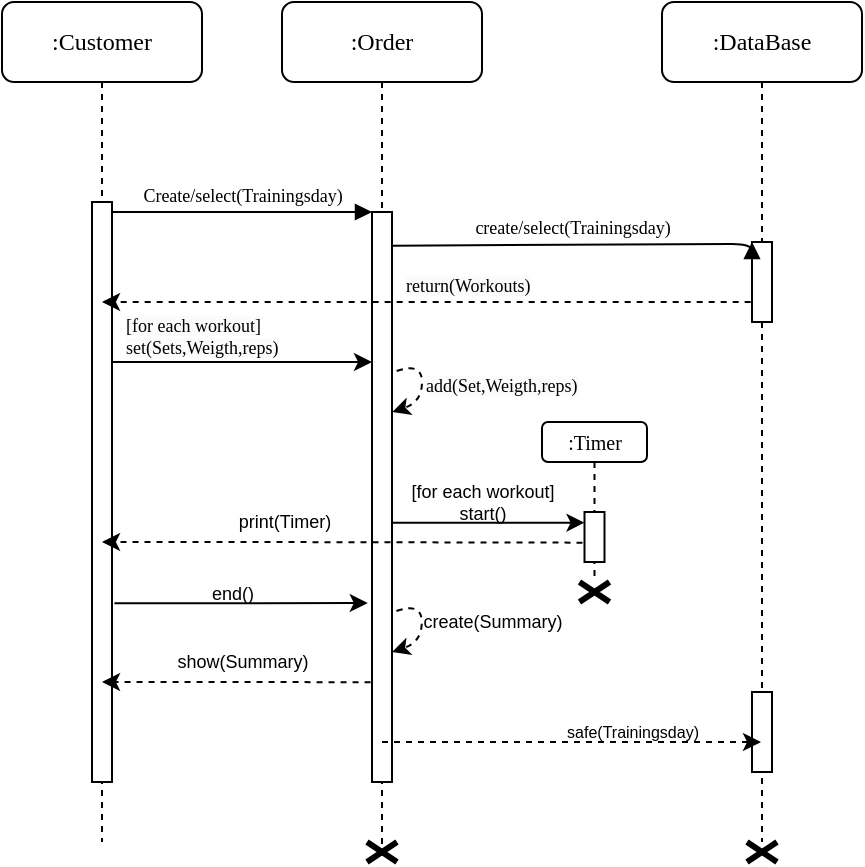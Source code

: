 <mxfile version="20.8.4" type="google"><diagram name="Page-1" id="13e1069c-82ec-6db2-03f1-153e76fe0fe0"><mxGraphModel dx="482" dy="265" grid="1" gridSize="10" guides="1" tooltips="1" connect="1" arrows="1" fold="1" page="1" pageScale="1" pageWidth="1100" pageHeight="850" background="none" math="0" shadow="0"><root><mxCell id="0"/><mxCell id="1" parent="0"/><mxCell id="7baba1c4bc27f4b0-2" value=":Order" style="shape=umlLifeline;perimeter=lifelinePerimeter;whiteSpace=wrap;html=1;container=1;collapsible=0;recursiveResize=0;outlineConnect=0;rounded=1;shadow=0;comic=0;labelBackgroundColor=none;strokeWidth=1;fontFamily=Verdana;fontSize=12;align=center;" parent="1" vertex="1"><mxGeometry x="240" y="80" width="100" height="430" as="geometry"/></mxCell><mxCell id="7baba1c4bc27f4b0-10" value="" style="html=1;points=[];perimeter=orthogonalPerimeter;rounded=0;shadow=0;comic=0;labelBackgroundColor=none;strokeWidth=1;fontFamily=Verdana;fontSize=12;align=center;" parent="7baba1c4bc27f4b0-2" vertex="1"><mxGeometry x="45" y="105" width="10" height="285" as="geometry"/></mxCell><mxCell id="sOt3yOF-tfuSd2IGRasX-10" value="" style="curved=1;endArrow=classic;html=1;rounded=0;fontSize=9;exitX=1.233;exitY=0.279;exitDx=0;exitDy=0;exitPerimeter=0;entryX=1.011;entryY=0.351;entryDx=0;entryDy=0;entryPerimeter=0;dashed=1;" edge="1" parent="7baba1c4bc27f4b0-2" source="7baba1c4bc27f4b0-10" target="7baba1c4bc27f4b0-10"><mxGeometry width="50" height="50" relative="1" as="geometry"><mxPoint x="70" y="250" as="sourcePoint"/><mxPoint x="120" y="200" as="targetPoint"/><Array as="points"><mxPoint x="70" y="180"/><mxPoint x="70" y="200"/></Array></mxGeometry></mxCell><mxCell id="sOt3yOF-tfuSd2IGRasX-30" value="" style="curved=1;endArrow=classic;html=1;rounded=0;fontSize=9;exitX=1.233;exitY=0.279;exitDx=0;exitDy=0;exitPerimeter=0;entryX=1.011;entryY=0.351;entryDx=0;entryDy=0;entryPerimeter=0;dashed=1;" edge="1" parent="7baba1c4bc27f4b0-2"><mxGeometry width="50" height="50" relative="1" as="geometry"><mxPoint x="57.22" y="304.515" as="sourcePoint"/><mxPoint x="55" y="325.035" as="targetPoint"/><Array as="points"><mxPoint x="69.89" y="300"/><mxPoint x="69.89" y="320"/></Array></mxGeometry></mxCell><mxCell id="sOt3yOF-tfuSd2IGRasX-37" value="" style="shape=umlDestroy;whiteSpace=wrap;html=1;strokeWidth=3;fontSize=8;" vertex="1" parent="7baba1c4bc27f4b0-2"><mxGeometry x="42.5" y="420" width="15" height="10" as="geometry"/></mxCell><mxCell id="sOt3yOF-tfuSd2IGRasX-9" value="&lt;span style=&quot;color: rgb(0, 0, 0); font-family: Verdana; font-size: 9px; font-style: normal; font-variant-ligatures: normal; font-variant-caps: normal; font-weight: 400; letter-spacing: normal; orphans: 2; text-align: center; text-indent: 0px; text-transform: none; widows: 2; word-spacing: 0px; -webkit-text-stroke-width: 0px; background-color: rgb(251, 251, 251); text-decoration-thickness: initial; text-decoration-style: initial; text-decoration-color: initial; float: none; display: inline !important;&quot;&gt;[for each workout]&lt;br&gt;set(Sets,Weigth,reps)&lt;/span&gt;" style="text;whiteSpace=wrap;html=1;fontSize=9;" vertex="1" parent="7baba1c4bc27f4b0-2"><mxGeometry x="-80" y="150" width="110" height="20" as="geometry"/></mxCell><mxCell id="7baba1c4bc27f4b0-3" value=":DataBase" style="shape=umlLifeline;perimeter=lifelinePerimeter;whiteSpace=wrap;html=1;container=1;collapsible=0;recursiveResize=0;outlineConnect=0;rounded=1;shadow=0;comic=0;labelBackgroundColor=none;strokeWidth=1;fontFamily=Verdana;fontSize=12;align=center;" parent="1" vertex="1"><mxGeometry x="430" y="80" width="100" height="420" as="geometry"/></mxCell><mxCell id="7baba1c4bc27f4b0-13" value="" style="html=1;points=[];perimeter=orthogonalPerimeter;rounded=0;shadow=0;comic=0;labelBackgroundColor=none;strokeWidth=1;fontFamily=Verdana;fontSize=12;align=center;" parent="7baba1c4bc27f4b0-3" vertex="1"><mxGeometry x="45" y="120" width="10" height="40" as="geometry"/></mxCell><mxCell id="sOt3yOF-tfuSd2IGRasX-35" value="" style="html=1;points=[];perimeter=orthogonalPerimeter;rounded=0;shadow=0;comic=0;labelBackgroundColor=none;strokeWidth=1;fontFamily=Verdana;fontSize=12;align=center;" vertex="1" parent="7baba1c4bc27f4b0-3"><mxGeometry x="45" y="345" width="10" height="40" as="geometry"/></mxCell><mxCell id="sOt3yOF-tfuSd2IGRasX-36" value="safe(Trainingsday)" style="text;html=1;align=center;verticalAlign=middle;resizable=0;points=[];autosize=1;strokeColor=none;fillColor=none;fontSize=8;" vertex="1" parent="7baba1c4bc27f4b0-3"><mxGeometry x="-60" y="355" width="90" height="20" as="geometry"/></mxCell><mxCell id="7baba1c4bc27f4b0-4" value="&lt;font style=&quot;font-size: 10px;&quot;&gt;:Timer&lt;/font&gt;" style="shape=umlLifeline;perimeter=lifelinePerimeter;whiteSpace=wrap;html=1;container=1;collapsible=0;recursiveResize=0;outlineConnect=0;rounded=1;shadow=0;comic=0;labelBackgroundColor=none;strokeWidth=1;fontFamily=Verdana;fontSize=12;align=center;size=20;" parent="1" vertex="1"><mxGeometry x="370" y="290" width="52.5" height="80" as="geometry"/></mxCell><mxCell id="sOt3yOF-tfuSd2IGRasX-40" value="" style="shape=umlDestroy;whiteSpace=wrap;html=1;strokeWidth=3;fontSize=8;" vertex="1" parent="7baba1c4bc27f4b0-4"><mxGeometry x="18.75" y="80" width="15" height="10" as="geometry"/></mxCell><mxCell id="7baba1c4bc27f4b0-34" value="" style="html=1;points=[];perimeter=orthogonalPerimeter;rounded=0;shadow=0;comic=0;labelBackgroundColor=none;strokeWidth=1;fontFamily=Verdana;fontSize=12;align=center;" parent="7baba1c4bc27f4b0-4" vertex="1"><mxGeometry x="21.25" y="45" width="10" height="25" as="geometry"/></mxCell><mxCell id="7baba1c4bc27f4b0-8" value=":Customer" style="shape=umlLifeline;perimeter=lifelinePerimeter;whiteSpace=wrap;html=1;container=1;collapsible=0;recursiveResize=0;outlineConnect=0;rounded=1;shadow=0;comic=0;labelBackgroundColor=none;strokeWidth=1;fontFamily=Verdana;fontSize=12;align=center;" parent="1" vertex="1"><mxGeometry x="100" y="80" width="100" height="420" as="geometry"/></mxCell><mxCell id="7baba1c4bc27f4b0-9" value="" style="html=1;points=[];perimeter=orthogonalPerimeter;rounded=0;shadow=0;comic=0;labelBackgroundColor=none;strokeWidth=1;fontFamily=Verdana;fontSize=12;align=center;" parent="7baba1c4bc27f4b0-8" vertex="1"><mxGeometry x="45" y="100" width="10" height="290" as="geometry"/></mxCell><mxCell id="7baba1c4bc27f4b0-11" value="&lt;font style=&quot;font-size: 9px;&quot;&gt;Create/select(Trainingsday)&lt;/font&gt;" style="html=1;verticalAlign=bottom;endArrow=block;entryX=0;entryY=0;labelBackgroundColor=none;fontFamily=Verdana;fontSize=12;edgeStyle=elbowEdgeStyle;elbow=vertical;" parent="1" source="7baba1c4bc27f4b0-9" target="7baba1c4bc27f4b0-10" edge="1"><mxGeometry relative="1" as="geometry"><mxPoint x="220" y="190" as="sourcePoint"/></mxGeometry></mxCell><mxCell id="7baba1c4bc27f4b0-14" value="&lt;font style=&quot;font-size: 9px;&quot;&gt;create/select(Trainingsday)&lt;/font&gt;" style="html=1;verticalAlign=bottom;endArrow=block;entryX=0;entryY=0;labelBackgroundColor=none;fontFamily=Verdana;fontSize=12;edgeStyle=elbowEdgeStyle;elbow=vertical;startArrow=none;exitX=1;exitY=0.059;exitDx=0;exitDy=0;exitPerimeter=0;" parent="1" source="7baba1c4bc27f4b0-10" target="7baba1c4bc27f4b0-13" edge="1"><mxGeometry relative="1" as="geometry"><mxPoint x="300" y="200" as="sourcePoint"/></mxGeometry></mxCell><mxCell id="sOt3yOF-tfuSd2IGRasX-5" value="" style="endArrow=classic;html=1;rounded=0;fontSize=9;dashed=1;exitX=-0.067;exitY=0.75;exitDx=0;exitDy=0;exitPerimeter=0;" edge="1" parent="1" source="7baba1c4bc27f4b0-13" target="7baba1c4bc27f4b0-8"><mxGeometry width="50" height="50" relative="1" as="geometry"><mxPoint x="440" y="230" as="sourcePoint"/><mxPoint x="450" y="240" as="targetPoint"/><Array as="points"><mxPoint x="420" y="230"/><mxPoint x="340" y="230"/></Array></mxGeometry></mxCell><mxCell id="sOt3yOF-tfuSd2IGRasX-6" value="&lt;span style=&quot;color: rgb(0, 0, 0); font-family: Verdana; font-size: 9px; font-style: normal; font-variant-ligatures: normal; font-variant-caps: normal; font-weight: 400; letter-spacing: normal; orphans: 2; text-align: center; text-indent: 0px; text-transform: none; widows: 2; word-spacing: 0px; -webkit-text-stroke-width: 0px; background-color: rgb(251, 251, 251); text-decoration-thickness: initial; text-decoration-style: initial; text-decoration-color: initial; float: none; display: inline !important;&quot;&gt;return(Workouts)&lt;/span&gt;" style="text;whiteSpace=wrap;html=1;fontSize=9;" vertex="1" parent="1"><mxGeometry x="300" y="210" width="90" height="20" as="geometry"/></mxCell><mxCell id="sOt3yOF-tfuSd2IGRasX-8" value="" style="endArrow=classic;html=1;rounded=0;fontSize=9;" edge="1" parent="1" source="7baba1c4bc27f4b0-9" target="7baba1c4bc27f4b0-10"><mxGeometry width="50" height="50" relative="1" as="geometry"><mxPoint x="60" y="300" as="sourcePoint"/><mxPoint x="110" y="250" as="targetPoint"/><Array as="points"><mxPoint x="240" y="260"/><mxPoint x="280" y="260"/></Array></mxGeometry></mxCell><mxCell id="sOt3yOF-tfuSd2IGRasX-11" value="&lt;span style=&quot;color: rgb(0, 0, 0); font-family: Verdana; font-size: 9px; font-style: normal; font-variant-ligatures: normal; font-variant-caps: normal; font-weight: 400; letter-spacing: normal; orphans: 2; text-align: center; text-indent: 0px; text-transform: none; widows: 2; word-spacing: 0px; -webkit-text-stroke-width: 0px; background-color: rgb(251, 251, 251); text-decoration-thickness: initial; text-decoration-style: initial; text-decoration-color: initial; float: none; display: inline !important;&quot;&gt;add(Set,Weigth,reps)&lt;/span&gt;" style="text;whiteSpace=wrap;html=1;fontSize=9;" vertex="1" parent="1"><mxGeometry x="310" y="260" width="100" height="20" as="geometry"/></mxCell><mxCell id="sOt3yOF-tfuSd2IGRasX-18" value="" style="endArrow=classic;html=1;rounded=0;fontSize=9;exitX=-0.1;exitY=0.613;exitDx=0;exitDy=0;exitPerimeter=0;dashed=1;" edge="1" parent="1" source="7baba1c4bc27f4b0-34" target="7baba1c4bc27f4b0-8"><mxGeometry width="50" height="50" relative="1" as="geometry"><mxPoint x="200" y="350" as="sourcePoint"/><mxPoint x="250" y="300" as="targetPoint"/><Array as="points"><mxPoint x="220" y="350"/></Array></mxGeometry></mxCell><mxCell id="sOt3yOF-tfuSd2IGRasX-20" value="print(Timer)" style="edgeLabel;html=1;align=center;verticalAlign=middle;resizable=0;points=[];fontSize=9;" vertex="1" connectable="0" parent="sOt3yOF-tfuSd2IGRasX-18"><mxGeometry x="-0.321" y="-2" relative="1" as="geometry"><mxPoint x="-68" y="-8" as="offset"/></mxGeometry></mxCell><mxCell id="sOt3yOF-tfuSd2IGRasX-22" value="" style="endArrow=classic;html=1;rounded=0;fontSize=9;exitX=1.011;exitY=0.545;exitDx=0;exitDy=0;exitPerimeter=0;" edge="1" parent="1" source="7baba1c4bc27f4b0-10" target="7baba1c4bc27f4b0-34"><mxGeometry width="50" height="50" relative="1" as="geometry"><mxPoint x="310" y="330" as="sourcePoint"/><mxPoint x="360" y="280" as="targetPoint"/></mxGeometry></mxCell><mxCell id="sOt3yOF-tfuSd2IGRasX-26" value="" style="endArrow=classic;html=1;rounded=0;fontSize=10;exitX=1.122;exitY=0.692;exitDx=0;exitDy=0;exitPerimeter=0;entryX=-0.211;entryY=0.686;entryDx=0;entryDy=0;entryPerimeter=0;" edge="1" parent="1" source="7baba1c4bc27f4b0-9" target="7baba1c4bc27f4b0-10"><mxGeometry width="50" height="50" relative="1" as="geometry"><mxPoint x="350" y="380" as="sourcePoint"/><mxPoint x="400" y="330" as="targetPoint"/></mxGeometry></mxCell><mxCell id="sOt3yOF-tfuSd2IGRasX-27" value="&lt;font style=&quot;font-size: 9px;&quot;&gt;end()&lt;/font&gt;" style="text;html=1;align=center;verticalAlign=middle;resizable=0;points=[];autosize=1;strokeColor=none;fillColor=none;fontSize=10;" vertex="1" parent="1"><mxGeometry x="195" y="360" width="40" height="30" as="geometry"/></mxCell><mxCell id="sOt3yOF-tfuSd2IGRasX-28" value="" style="endArrow=classic;html=1;rounded=0;fontSize=9;exitX=-0.072;exitY=0.825;exitDx=0;exitDy=0;exitPerimeter=0;dashed=1;" edge="1" parent="1" source="7baba1c4bc27f4b0-10"><mxGeometry width="50" height="50" relative="1" as="geometry"><mxPoint x="280" y="399" as="sourcePoint"/><mxPoint x="150" y="420" as="targetPoint"/><Array as="points"><mxPoint x="220" y="420"/></Array></mxGeometry></mxCell><mxCell id="sOt3yOF-tfuSd2IGRasX-29" value="show(Summary)" style="text;html=1;align=center;verticalAlign=middle;resizable=0;points=[];autosize=1;strokeColor=none;fillColor=none;fontSize=9;" vertex="1" parent="1"><mxGeometry x="175" y="400" width="90" height="20" as="geometry"/></mxCell><mxCell id="sOt3yOF-tfuSd2IGRasX-34" value="" style="endArrow=classic;html=1;rounded=0;dashed=1;fontSize=8;" edge="1" parent="1" source="7baba1c4bc27f4b0-2" target="7baba1c4bc27f4b0-3"><mxGeometry width="50" height="50" relative="1" as="geometry"><mxPoint x="330" y="450" as="sourcePoint"/><mxPoint x="380" y="400" as="targetPoint"/><Array as="points"><mxPoint x="420" y="450"/></Array></mxGeometry></mxCell><mxCell id="sOt3yOF-tfuSd2IGRasX-41" value="" style="shape=umlDestroy;whiteSpace=wrap;html=1;strokeWidth=3;fontSize=8;" vertex="1" parent="1"><mxGeometry x="472.5" y="500" width="15" height="10" as="geometry"/></mxCell><mxCell id="sOt3yOF-tfuSd2IGRasX-24" value="[for each workout]&lt;br&gt;start()" style="text;html=1;align=center;verticalAlign=middle;resizable=0;points=[];autosize=1;strokeColor=none;fillColor=none;fontSize=9;" vertex="1" parent="1"><mxGeometry x="290" y="310" width="100" height="40" as="geometry"/></mxCell><mxCell id="sOt3yOF-tfuSd2IGRasX-31" value="create(Summary)" style="text;html=1;align=center;verticalAlign=middle;resizable=0;points=[];autosize=1;strokeColor=none;fillColor=none;fontSize=9;" vertex="1" parent="1"><mxGeometry x="300" y="380" width="90" height="20" as="geometry"/></mxCell></root></mxGraphModel></diagram></mxfile>